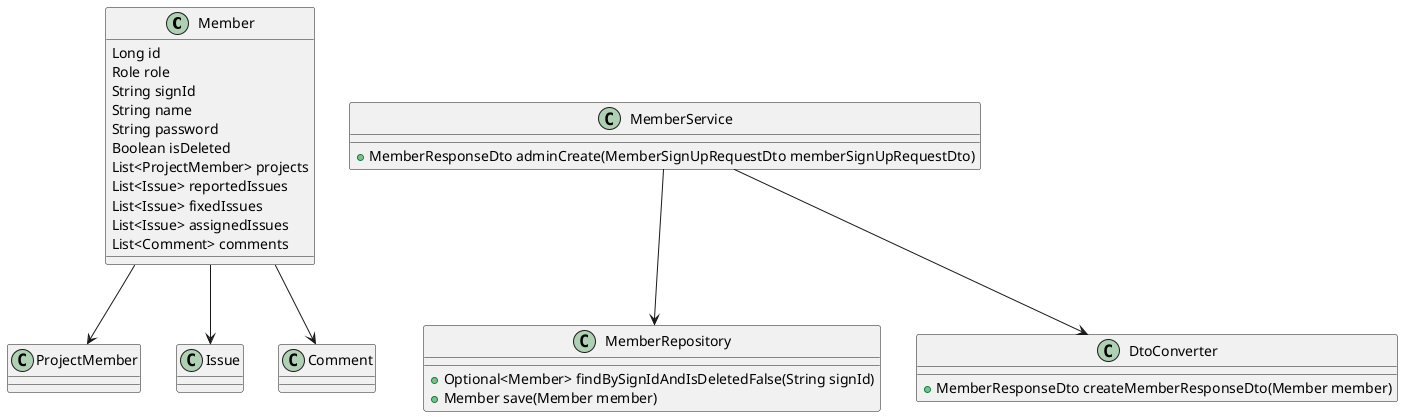 @startuml
class Member {
    Long id
    Role role
    String signId
    String name
    String password
    Boolean isDeleted
    List<ProjectMember> projects
    List<Issue> reportedIssues
    List<Issue> fixedIssues
    List<Issue> assignedIssues
    List<Comment> comments
}

class MemberService {
    +MemberResponseDto adminCreate(MemberSignUpRequestDto memberSignUpRequestDto)
}

class MemberRepository {
    +Optional<Member> findBySignIdAndIsDeletedFalse(String signId)
    +Member save(Member member)
}

class DtoConverter {
    +MemberResponseDto createMemberResponseDto(Member member)
}

MemberService --> MemberRepository
MemberService --> DtoConverter
Member --> ProjectMember
Member --> Issue
Member --> Comment
@enduml
